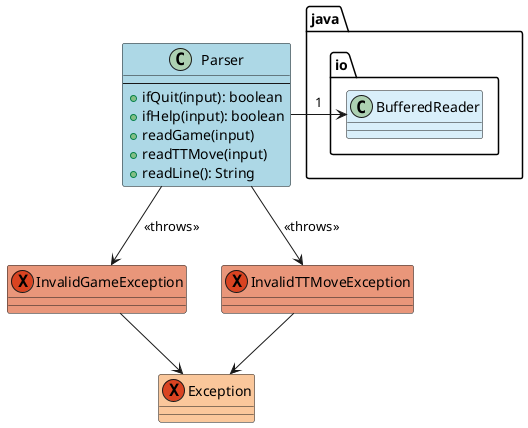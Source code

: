 @startuml
exception Exception #fac79b {
}

exception InvalidTTMoveException #DarkSalmon {
}

exception InvalidGameException #DarkSalmon {
}

InvalidTTMoveException --> Exception
InvalidGameException --> Exception

class Parser #LightBlue {
  --
  +ifQuit(input): boolean
  +ifHelp(input): boolean
  +readGame(input)
  +readTTMove(input)
  +readLine(): String
}

class java.io.BufferedReader #d9effa {
}

Parser --> BufferedReader: 1
Parser --> InvalidTTMoveException: <<throws>>
Parser --> InvalidGameException: <<throws>>

BufferedReader -right[hidden]- Parser
InvalidGameException -right[hidden]- InvalidTTMoveException

@enduml
